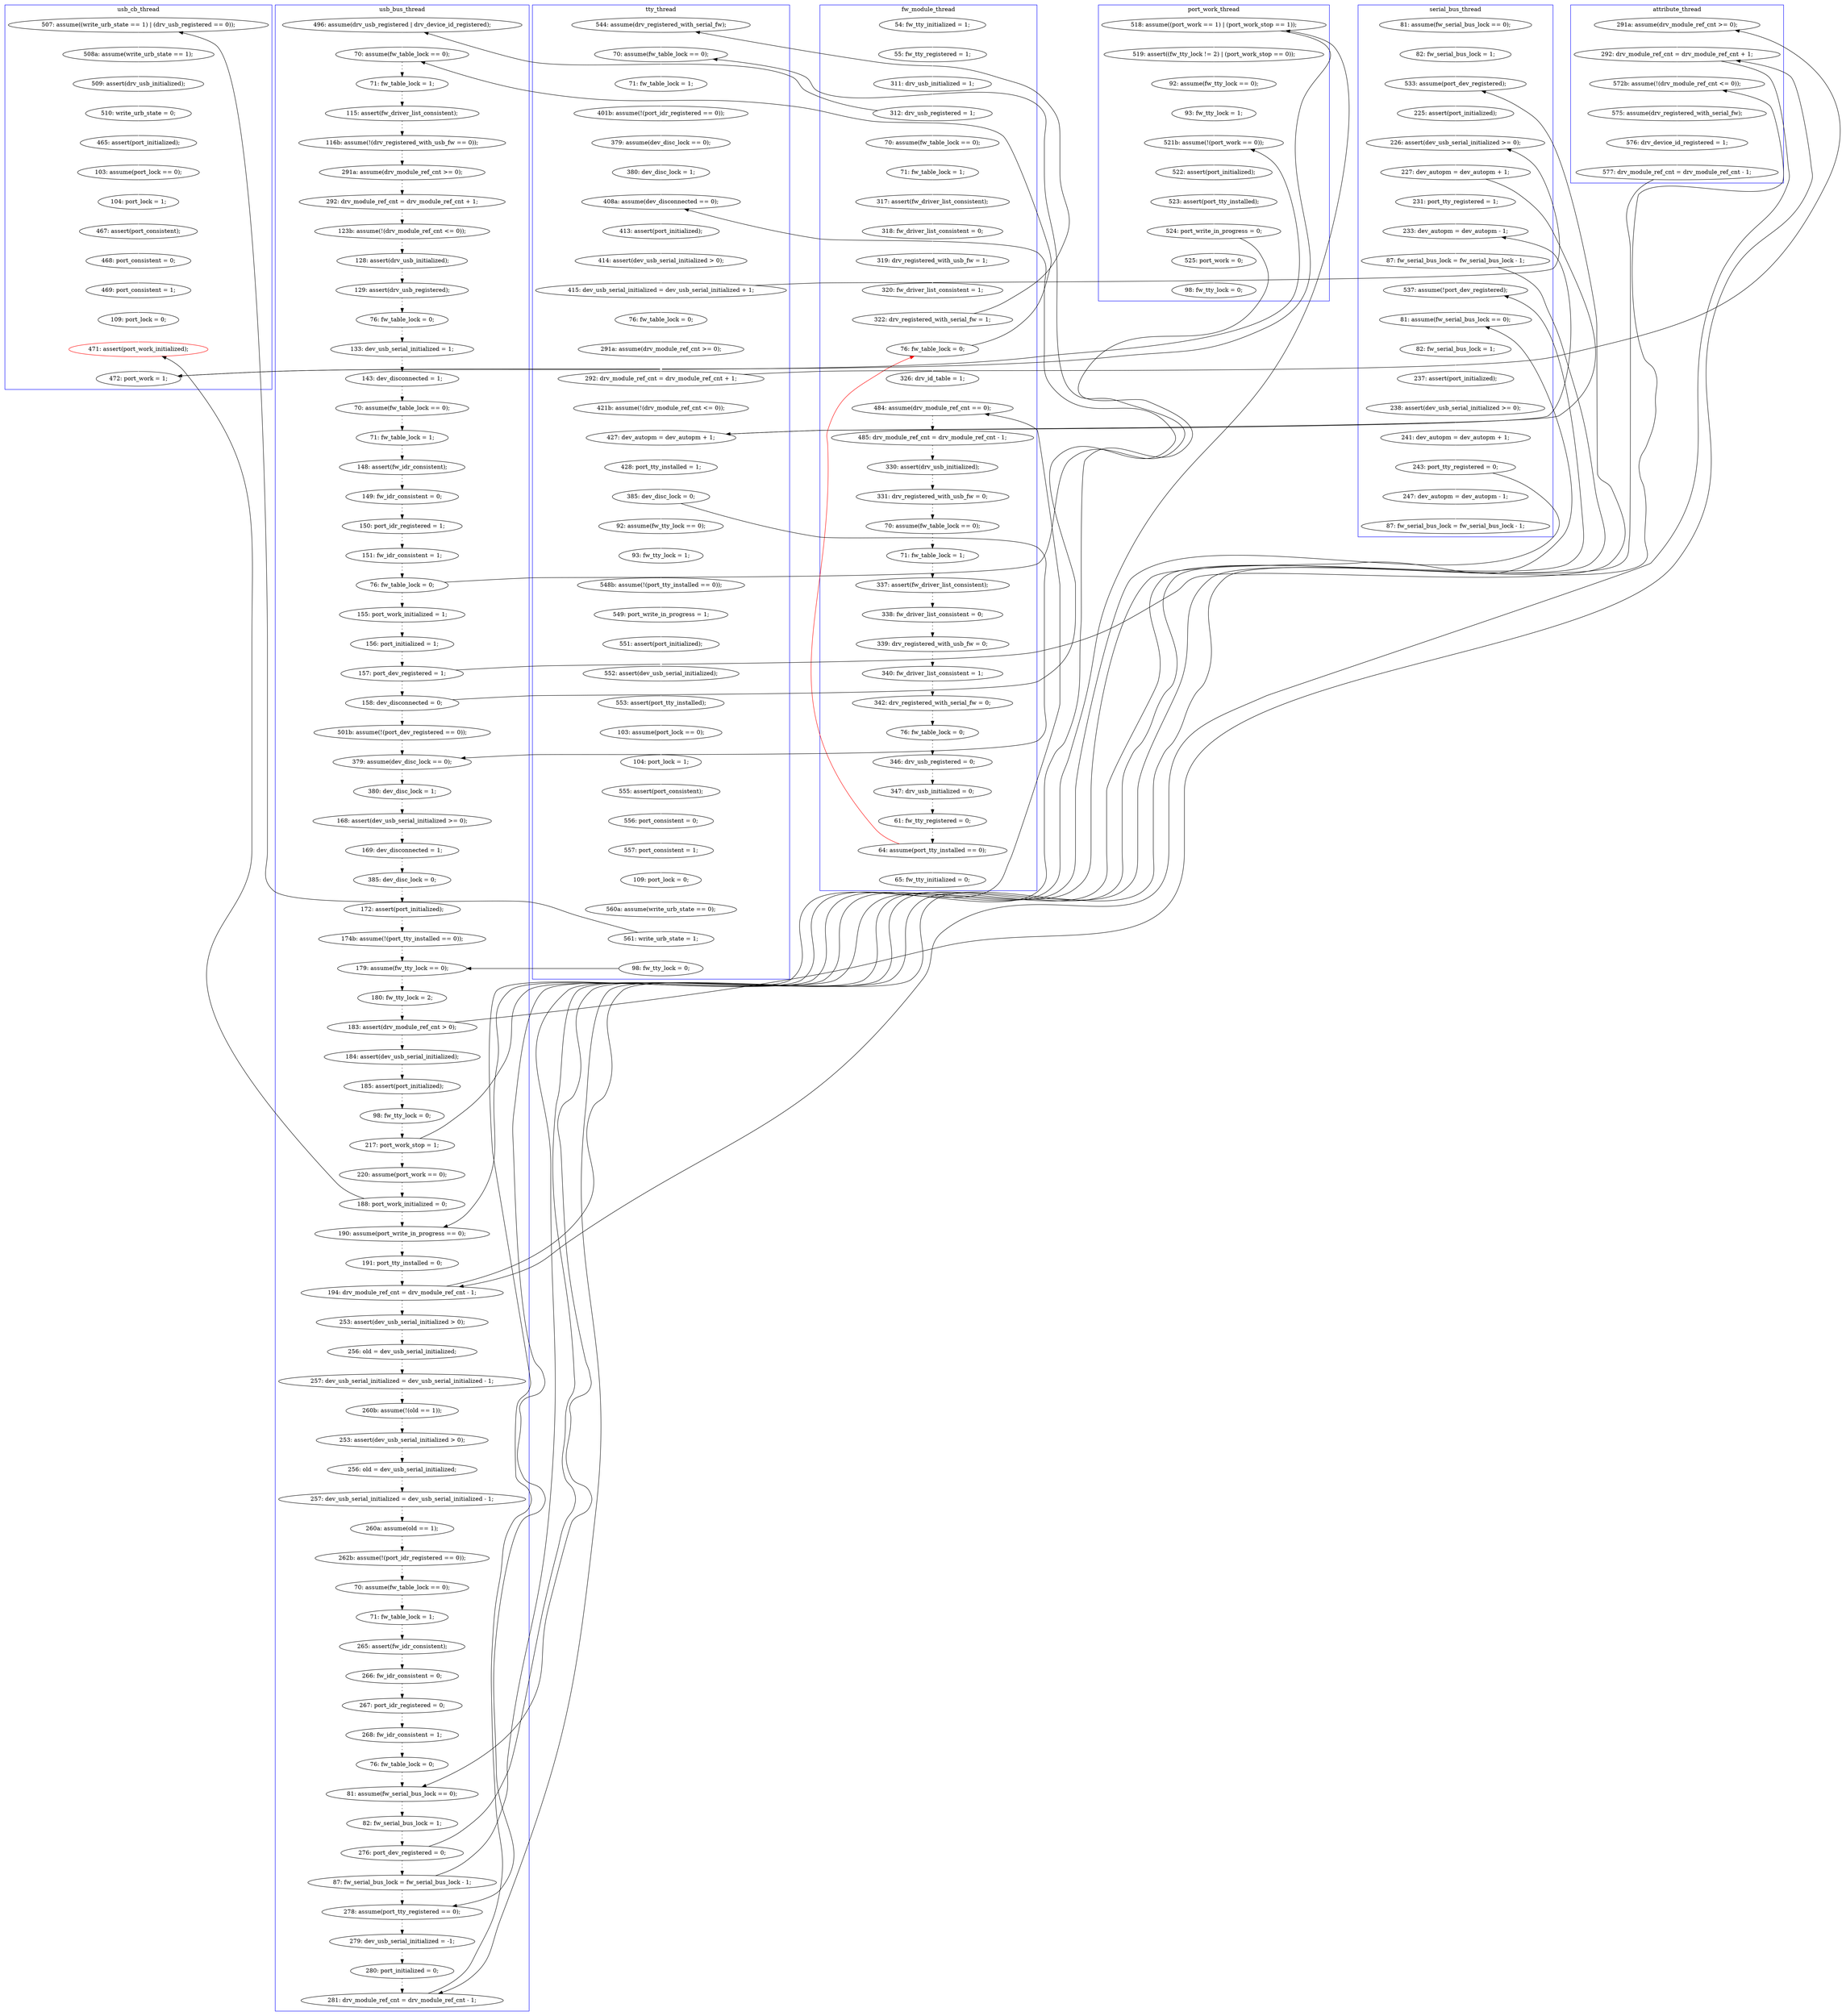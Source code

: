 digraph Counterexample {
	204 -> 205 [color = white, style = solid]
	63 -> 64 [color = black, style = dotted]
	341 -> 343 [color = black, style = solid, constraint = false]
	44 -> 47 [color = white, style = solid]
	356 -> 360 [color = black, style = solid, constraint = false]
	418 -> 419 [color = white, style = solid]
	90 -> 93 [color = black, style = dotted]
	393 -> 394 [color = black, style = dotted]
	213 -> 214 [color = white, style = solid]
	192 -> 194 [color = black, style = dotted]
	330 -> 363 [color = white, style = solid]
	172 -> 196 [color = white, style = solid]
	228 -> 229 [color = white, style = solid]
	339 -> 341 [color = black, style = dotted]
	360 -> 361 [color = black, style = dotted]
	197 -> 200 [color = white, style = solid]
	297 -> 311 [color = black, style = dotted]
	366 -> 367 [color = black, style = dotted]
	317 -> 320 [color = black, style = dotted]
	222 -> 223 [color = white, style = solid]
	288 -> 289 [color = black, style = dotted]
	177 -> 178 [color = black, style = dotted]
	112 -> 119 [color = white, style = solid]
	284 -> 285 [color = white, style = solid]
	205 -> 208 [color = white, style = solid]
	149 -> 284 [color = black, style = solid, constraint = false]
	61 -> 63 [color = black, style = solid, constraint = false]
	208 -> 209 [color = white, style = solid]
	249 -> 274 [color = white, style = solid]
	286 -> 287 [color = black, style = solid, constraint = false]
	257 -> 260 [color = black, style = dotted]
	57 -> 102 [color = black, style = solid, constraint = false]
	378 -> 382 [color = black, style = dotted]
	267 -> 277 [color = black, style = solid, constraint = false]
	265 -> 268 [color = black, style = dotted]
	160 -> 163 [color = white, style = solid]
	148 -> 149 [color = white, style = solid]
	108 -> 111 [color = black, style = solid, constraint = false]
	47 -> 48 [color = white, style = solid]
	173 -> 174 [color = black, style = dotted]
	188 -> 338 [color = black, style = solid, constraint = false]
	102 -> 111 [color = white, style = solid]
	271 -> 287 [color = black, style = dotted]
	76 -> 77 [color = black, style = dotted]
	312 -> 313 [color = black, style = dotted]
	271 -> 274 [color = black, style = solid, constraint = false]
	343 -> 348 [color = white, style = solid]
	286 -> 372 [color = white, style = solid]
	209 -> 212 [color = white, style = solid]
	267 -> 269 [color = white, style = solid]
	294 -> 295 [color = black, style = dotted]
	313 -> 315 [color = black, style = dotted]
	168 -> 183 [color = black, style = solid, constraint = false]
	143 -> 148 [color = white, style = solid]
	353 -> 354 [color = white, style = solid]
	417 -> 418 [color = black, style = dotted]
	118 -> 160 [color = black, style = solid, constraint = false]
	77 -> 78 [color = black, style = dotted]
	355 -> 356 [color = white, style = solid]
	118 -> 120 [color = black, style = dotted]
	328 -> 330 [color = white, style = solid]
	223 -> 232 [color = white, style = solid]
	285 -> 289 [color = black, style = solid, constraint = false]
	289 -> 293 [color = black, style = dotted]
	269 -> 275 [color = white, style = solid]
	274 -> 277 [color = white, style = solid]
	255 -> 285 [color = black, style = solid, constraint = false]
	304 -> 328 [color = white, style = solid]
	212 -> 213 [color = white, style = solid]
	321 -> 323 [color = black, style = dotted]
	219 -> 222 [color = white, style = solid]
	223 -> 225 [color = black, style = solid, constraint = false]
	50 -> 52 [color = white, style = solid]
	51 -> 63 [color = white, style = solid]
	214 -> 219 [color = white, style = solid]
	66 -> 68 [color = black, style = dotted]
	253 -> 254 [color = black, style = dotted]
	265 -> 267 [color = black, style = solid, constraint = false]
	168 -> 169 [color = white, style = solid]
	140 -> 164 [color = black, style = solid, constraint = false]
	44 -> 51 [color = black, style = solid, constraint = false]
	293 -> 294 [color = black, style = dotted]
	372 -> 389 [color = white, style = solid]
	139 -> 140 [color = white, style = solid]
	418 -> 61 [color = red, style = solid, constraint = false]
	276 -> 280 [color = white, style = solid]
	242 -> 243 [color = white, style = solid]
	163 -> 164 [color = white, style = solid]
	364 -> 366 [color = black, style = solid, constraint = false]
	54 -> 56 [color = white, style = solid]
	169 -> 172 [color = white, style = solid]
	268 -> 271 [color = black, style = dotted]
	326 -> 331 [color = black, style = dotted]
	194 -> 252 [color = black, style = dotted]
	392 -> 404 [color = white, style = solid]
	103 -> 108 [color = black, style = dotted]
	232 -> 253 [color = black, style = solid, constraint = false]
	324 -> 325 [color = black, style = dotted]
	311 -> 312 [color = black, style = dotted]
	152 -> 168 [color = white, style = solid]
	101 -> 103 [color = black, style = dotted]
	243 -> 249 [color = white, style = solid]
	315 -> 317 [color = black, style = dotted]
	149 -> 152 [color = white, style = solid]
	111 -> 112 [color = white, style = solid]
	37 -> 38 [color = white, style = solid]
	120 -> 137 [color = black, style = solid, constraint = false]
	396 -> 397 [color = black, style = dotted]
	260 -> 265 [color = black, style = dotted]
	48 -> 50 [color = white, style = solid]
	174 -> 177 [color = black, style = dotted]
	409 -> 411 [color = black, style = dotted]
	395 -> 396 [color = black, style = dotted]
	200 -> 201 [color = white, style = solid]
	38 -> 42 [color = white, style = solid]
	280 -> 281 [color = white, style = solid]
	56 -> 57 [color = white, style = solid]
	61 -> 134 [color = white, style = solid]
	138 -> 139 [color = white, style = solid]
	165 -> 168 [color = black, style = solid, constraint = false]
	234 -> 238 [color = white, style = solid]
	238 -> 239 [color = white, style = solid]
	94 -> 98 [color = black, style = dotted]
	165 -> 182 [color = white, style = solid]
	73 -> 76 [color = black, style = dotted]
	277 -> 280 [color = black, style = solid, constraint = false]
	394 -> 395 [color = black, style = dotted]
	108 -> 116 [color = black, style = dotted]
	346 -> 348 [color = black, style = solid, constraint = false]
	349 -> 353 [color = white, style = solid]
	285 -> 304 [color = white, style = solid]
	64 -> 66 [color = black, style = dotted]
	295 -> 297 [color = black, style = dotted]
	78 -> 81 [color = black, style = dotted]
	229 -> 234 [color = white, style = solid]
	346 -> 360 [color = black, style = dotted]
	123 -> 173 [color = black, style = dotted]
	287 -> 288 [color = black, style = dotted]
	81 -> 83 [color = black, style = dotted]
	256 -> 257 [color = black, style = dotted]
	130 -> 131 [color = white, style = solid]
	52 -> 54 [color = white, style = solid]
	382 -> 383 [color = black, style = dotted]
	239 -> 241 [color = white, style = solid]
	356 -> 392 [color = white, style = solid]
	119 -> 130 [color = white, style = solid]
	255 -> 256 [color = black, style = dotted]
	99 -> 101 [color = black, style = dotted]
	140 -> 143 [color = white, style = solid]
	172 -> 173 [color = black, style = solid, constraint = false]
	341 -> 346 [color = black, style = dotted]
	156 -> 157 [color = white, style = solid]
	116 -> 117 [color = black, style = dotted]
	411 -> 417 [color = black, style = dotted]
	377 -> 378 [color = black, style = dotted]
	188 -> 343 [color = white, style = solid]
	282 -> 286 [color = white, style = solid]
	137 -> 138 [color = white, style = solid]
	178 -> 192 [color = black, style = dotted]
	361 -> 362 [color = black, style = dotted]
	325 -> 326 [color = black, style = dotted]
	201 -> 203 [color = white, style = solid]
	397 -> 406 [color = black, style = dotted]
	331 -> 338 [color = black, style = dotted]
	289 -> 304 [color = black, style = solid, constraint = false]
	120 -> 123 [color = black, style = dotted]
	225 -> 227 [color = white, style = solid]
	196 -> 197 [color = white, style = solid]
	157 -> 160 [color = white, style = solid]
	183 -> 188 [color = white, style = solid]
	254 -> 255 [color = black, style = dotted]
	275 -> 276 [color = white, style = solid]
	338 -> 339 [color = black, style = dotted]
	164 -> 165 [color = white, style = solid]
	406 -> 409 [color = black, style = dotted]
	42 -> 44 [color = white, style = solid]
	348 -> 349 [color = white, style = solid]
	281 -> 282 [color = white, style = solid]
	252 -> 253 [color = black, style = dotted]
	83 -> 90 [color = black, style = dotted]
	182 -> 183 [color = white, style = solid]
	241 -> 242 [color = white, style = solid]
	354 -> 355 [color = white, style = solid]
	363 -> 364 [color = black, style = solid, constraint = false]
	323 -> 324 [color = black, style = dotted]
	68 -> 72 [color = black, style = dotted]
	383 -> 393 [color = black, style = dotted]
	98 -> 99 [color = black, style = dotted]
	93 -> 94 [color = black, style = dotted]
	57 -> 61 [color = white, style = solid]
	72 -> 73 [color = black, style = dotted]
	131 -> 137 [color = white, style = solid]
	362 -> 364 [color = black, style = dotted]
	227 -> 228 [color = white, style = solid]
	367 -> 377 [color = black, style = dotted]
	320 -> 321 [color = black, style = dotted]
	134 -> 366 [color = white, style = solid]
	117 -> 118 [color = black, style = dotted]
	203 -> 204 [color = white, style = solid]
	subgraph cluster1 {
		label = fw_module_thread
		color = blue
		382  [label = "70: assume(fw_table_lock == 0);"]
		56  [label = "320: fw_driver_list_consistent = 1;"]
		393  [label = "337: assert(fw_driver_list_consistent);"]
		409  [label = "346: drv_usb_registered = 0;"]
		378  [label = "331: drv_registered_with_usb_fw = 0;"]
		37  [label = "54: fw_tty_initialized = 1;"]
		50  [label = "317: assert(fw_driver_list_consistent);"]
		48  [label = "71: fw_table_lock = 1;"]
		52  [label = "318: fw_driver_list_consistent = 0;"]
		134  [label = "326: drv_id_table = 1;"]
		366  [label = "484: assume(drv_module_ref_cnt == 0);"]
		57  [label = "322: drv_registered_with_serial_fw = 1;"]
		396  [label = "340: fw_driver_list_consistent = 1;"]
		377  [label = "330: assert(drv_usb_initialized);"]
		395  [label = "339: drv_registered_with_usb_fw = 0;"]
		418  [label = "64: assume(port_tty_installed == 0);"]
		406  [label = "76: fw_table_lock = 0;"]
		411  [label = "347: drv_usb_initialized = 0;"]
		38  [label = "55: fw_tty_registered = 1;"]
		47  [label = "70: assume(fw_table_lock == 0);"]
		417  [label = "61: fw_tty_registered = 0;"]
		42  [label = "311: drv_usb_initialized = 1;"]
		61  [label = "76: fw_table_lock = 0;"]
		44  [label = "312: drv_usb_registered = 1;"]
		397  [label = "342: drv_registered_with_serial_fw = 0;"]
		367  [label = "485: drv_module_ref_cnt = drv_module_ref_cnt - 1;"]
		394  [label = "338: fw_driver_list_consistent = 0;"]
		419  [label = "65: fw_tty_initialized = 0;"]
		54  [label = "319: drv_registered_with_usb_fw = 1;"]
		383  [label = "71: fw_table_lock = 1;"]
	}
	subgraph cluster5 {
		label = attribute_thread
		color = blue
		285  [label = "292: drv_module_ref_cnt = drv_module_ref_cnt + 1;"]
		330  [label = "576: drv_device_id_registered = 1;"]
		304  [label = "572b: assume(!(drv_module_ref_cnt <= 0));"]
		328  [label = "575: assume(drv_registered_with_serial_fw);"]
		284  [label = "291a: assume(drv_module_ref_cnt >= 0);"]
		363  [label = "577: drv_module_ref_cnt = drv_module_ref_cnt - 1;"]
	}
	subgraph cluster3 {
		label = serial_bus_thread
		color = blue
		349  [label = "82: fw_serial_bus_lock = 1;"]
		164  [label = "226: assert(dev_usb_serial_initialized >= 0);"]
		356  [label = "243: port_tty_registered = 0;"]
		355  [label = "241: dev_autopm = dev_autopm + 1;"]
		183  [label = "233: dev_autopm = dev_autopm - 1;"]
		354  [label = "238: assert(dev_usb_serial_initialized >= 0);"]
		392  [label = "247: dev_autopm = dev_autopm - 1;"]
		165  [label = "227: dev_autopm = dev_autopm + 1;"]
		404  [label = "87: fw_serial_bus_lock = fw_serial_bus_lock - 1;"]
		182  [label = "231: port_tty_registered = 1;"]
		353  [label = "237: assert(port_initialized);"]
		343  [label = "537: assume(!port_dev_registered);"]
		348  [label = "81: assume(fw_serial_bus_lock == 0);"]
		157  [label = "82: fw_serial_bus_lock = 1;"]
		156  [label = "81: assume(fw_serial_bus_lock == 0);"]
		188  [label = "87: fw_serial_bus_lock = fw_serial_bus_lock - 1;"]
		160  [label = "533: assume(port_dev_registered);"]
		163  [label = "225: assert(port_initialized);"]
	}
	subgraph cluster6 {
		label = usb_cb_thread
		color = blue
		225  [label = "507: assume((write_urb_state == 1) | (drv_usb_registered == 0));"]
		229  [label = "510: write_urb_state = 0;"]
		238  [label = "103: assume(port_lock == 0);"]
		227  [label = "508a: assume(write_urb_state == 1);"]
		241  [label = "467: assert(port_consistent);"]
		243  [label = "469: port_consistent = 1;"]
		242  [label = "468: port_consistent = 0;"]
		249  [label = "109: port_lock = 0;"]
		228  [label = "509: assert(drv_usb_initialized);"]
		274  [label = "471: assert(port_work_initialized);", color = red]
		277  [label = "472: port_work = 1;"]
		239  [label = "104: port_lock = 1;"]
		234  [label = "465: assert(port_initialized);"]
	}
	subgraph cluster7 {
		label = port_work_thread
		color = blue
		280  [label = "521b: assume(!(port_work == 0));"]
		267  [label = "518: assume((port_work == 1) | (port_work_stop == 1));"]
		269  [label = "519: assert((fw_tty_lock != 2) | (port_work_stop == 0));"]
		389  [label = "98: fw_tty_lock = 0;"]
		282  [label = "523: assert(port_tty_installed);"]
		372  [label = "525: port_work = 0;"]
		281  [label = "522: assert(port_initialized);"]
		286  [label = "524: port_write_in_progress = 0;"]
		276  [label = "93: fw_tty_lock = 1;"]
		275  [label = "92: assume(fw_tty_lock == 0);"]
	}
	subgraph cluster4 {
		label = tty_thread
		color = blue
		102  [label = "544: assume(drv_registered_with_serial_fw);"]
		119  [label = "401b: assume(!(port_idr_registered == 0));"]
		143  [label = "76: fw_table_lock = 0;"]
		208  [label = "103: assume(port_lock == 0);"]
		223  [label = "561: write_urb_state = 1;"]
		203  [label = "551: assert(port_initialized);"]
		205  [label = "553: assert(port_tty_installed);"]
		209  [label = "104: port_lock = 1;"]
		111  [label = "70: assume(fw_table_lock == 0);"]
		148  [label = "291a: assume(drv_module_ref_cnt >= 0);"]
		130  [label = "379: assume(dev_disc_lock == 0);"]
		232  [label = "98: fw_tty_lock = 0;"]
		212  [label = "555: assert(port_consistent);"]
		172  [label = "385: dev_disc_lock = 0;"]
		219  [label = "109: port_lock = 0;"]
		214  [label = "557: port_consistent = 1;"]
		196  [label = "92: assume(fw_tty_lock == 0);"]
		139  [label = "414: assert(dev_usb_serial_initialized > 0);"]
		197  [label = "93: fw_tty_lock = 1;"]
		213  [label = "556: port_consistent = 0;"]
		137  [label = "408a: assume(dev_disconnected == 0);"]
		169  [label = "428: port_tty_installed = 1;"]
		131  [label = "380: dev_disc_lock = 1;"]
		204  [label = "552: assert(dev_usb_serial_initialized);"]
		201  [label = "549: port_write_in_progress = 1;"]
		222  [label = "560a: assume(write_urb_state == 0);"]
		138  [label = "413: assert(port_initialized);"]
		112  [label = "71: fw_table_lock = 1;"]
		168  [label = "427: dev_autopm = dev_autopm + 1;"]
		152  [label = "421b: assume(!(drv_module_ref_cnt <= 0));"]
		140  [label = "415: dev_usb_serial_initialized = dev_usb_serial_initialized + 1;"]
		149  [label = "292: drv_module_ref_cnt = drv_module_ref_cnt + 1;"]
		200  [label = "548b: assume(!(port_tty_installed == 0));"]
	}
	subgraph cluster2 {
		label = usb_bus_thread
		color = blue
		94  [label = "71: fw_table_lock = 1;"]
		81  [label = "76: fw_table_lock = 0;"]
		252  [label = "174b: assume(!(port_tty_installed == 0));"]
		83  [label = "133: dev_usb_serial_initialized = 1;"]
		320  [label = "70: assume(fw_table_lock == 0);"]
		364  [label = "281: drv_module_ref_cnt = drv_module_ref_cnt - 1;"]
		98  [label = "148: assert(fw_idr_consistent);"]
		253  [label = "179: assume(fw_tty_lock == 0);"]
		297  [label = "260b: assume(!(old == 1));"]
		361  [label = "279: dev_usb_serial_initialized = -1;"]
		338  [label = "81: assume(fw_serial_bus_lock == 0);"]
		192  [label = "385: dev_disc_lock = 0;"]
		194  [label = "172: assert(port_initialized);"]
		177  [label = "168: assert(dev_usb_serial_initialized >= 0);"]
		311  [label = "253: assert(dev_usb_serial_initialized > 0);"]
		72  [label = "291a: assume(drv_module_ref_cnt >= 0);"]
		271  [label = "188: port_work_initialized = 0;"]
		362  [label = "280: port_initialized = 0;"]
		325  [label = "267: port_idr_registered = 0;"]
		66  [label = "115: assert(fw_driver_list_consistent);"]
		77  [label = "128: assert(drv_usb_initialized);"]
		120  [label = "158: dev_disconnected = 0;"]
		76  [label = "123b: assume(!(drv_module_ref_cnt <= 0));"]
		341  [label = "276: port_dev_registered = 0;"]
		108  [label = "76: fw_table_lock = 0;"]
		317  [label = "262b: assume(!(port_idr_registered == 0));"]
		254  [label = "180: fw_tty_lock = 2;"]
		116  [label = "155: port_work_initialized = 1;"]
		294  [label = "256: old = dev_usb_serial_initialized;"]
		99  [label = "149: fw_idr_consistent = 0;"]
		123  [label = "501b: assume(!(port_dev_registered == 0));"]
		93  [label = "70: assume(fw_table_lock == 0);"]
		289  [label = "194: drv_module_ref_cnt = drv_module_ref_cnt - 1;"]
		326  [label = "268: fw_idr_consistent = 1;"]
		293  [label = "253: assert(dev_usb_serial_initialized > 0);"]
		73  [label = "292: drv_module_ref_cnt = drv_module_ref_cnt + 1;"]
		64  [label = "71: fw_table_lock = 1;"]
		287  [label = "190: assume(port_write_in_progress == 0);"]
		295  [label = "257: dev_usb_serial_initialized = dev_usb_serial_initialized - 1;"]
		321  [label = "71: fw_table_lock = 1;"]
		346  [label = "87: fw_serial_bus_lock = fw_serial_bus_lock - 1;"]
		324  [label = "266: fw_idr_consistent = 0;"]
		117  [label = "156: port_initialized = 1;"]
		257  [label = "185: assert(port_initialized);"]
		360  [label = "278: assume(port_tty_registered == 0);"]
		78  [label = "129: assert(drv_usb_registered);"]
		265  [label = "217: port_work_stop = 1;"]
		101  [label = "150: port_idr_registered = 1;"]
		103  [label = "151: fw_idr_consistent = 1;"]
		268  [label = "220: assume(port_work == 0);"]
		331  [label = "76: fw_table_lock = 0;"]
		256  [label = "184: assert(dev_usb_serial_initialized);"]
		173  [label = "379: assume(dev_disc_lock == 0);"]
		118  [label = "157: port_dev_registered = 1;"]
		255  [label = "183: assert(drv_module_ref_cnt > 0);"]
		178  [label = "169: dev_disconnected = 1;"]
		68  [label = "116b: assume(!(drv_registered_with_usb_fw == 0));"]
		174  [label = "380: dev_disc_lock = 1;"]
		323  [label = "265: assert(fw_idr_consistent);"]
		312  [label = "256: old = dev_usb_serial_initialized;"]
		260  [label = "98: fw_tty_lock = 0;"]
		313  [label = "257: dev_usb_serial_initialized = dev_usb_serial_initialized - 1;"]
		63  [label = "70: assume(fw_table_lock == 0);"]
		288  [label = "191: port_tty_installed = 0;"]
		51  [label = "496: assume(drv_usb_registered | drv_device_id_registered);"]
		339  [label = "82: fw_serial_bus_lock = 1;"]
		315  [label = "260a: assume(old == 1);"]
		90  [label = "143: dev_disconnected = 1;"]
	}
}